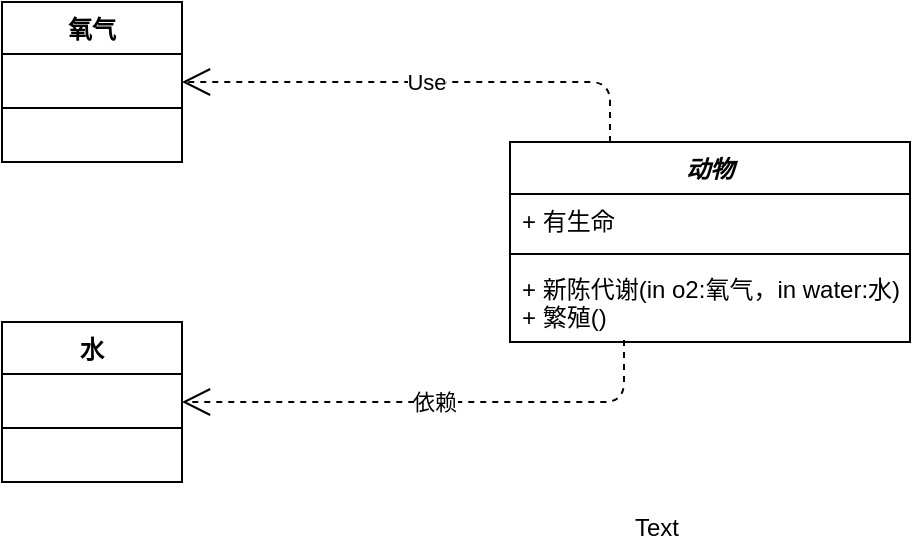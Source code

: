 <mxfile version="12.7.0" type="github">
  <diagram id="C5RBs43oDa-KdzZeNtuy" name="Page-1">
    <mxGraphModel dx="1422" dy="794" grid="1" gridSize="10" guides="1" tooltips="1" connect="1" arrows="1" fold="1" page="1" pageScale="1" pageWidth="1169" pageHeight="1654" math="0" shadow="0">
      <root>
        <mxCell id="WIyWlLk6GJQsqaUBKTNV-0"/>
        <mxCell id="WIyWlLk6GJQsqaUBKTNV-1" parent="WIyWlLk6GJQsqaUBKTNV-0"/>
        <mxCell id="FqXf1TU0Tz_ZIfCKbDEV-4" value="动物" style="swimlane;fontStyle=3;align=center;verticalAlign=top;childLayout=stackLayout;horizontal=1;startSize=26;horizontalStack=0;resizeParent=1;resizeParentMax=0;resizeLast=0;collapsible=1;marginBottom=0;" vertex="1" parent="WIyWlLk6GJQsqaUBKTNV-1">
          <mxGeometry x="484" y="130" width="200" height="100" as="geometry"/>
        </mxCell>
        <mxCell id="FqXf1TU0Tz_ZIfCKbDEV-5" value="+ 有生命" style="text;strokeColor=none;fillColor=none;align=left;verticalAlign=top;spacingLeft=4;spacingRight=4;overflow=hidden;rotatable=0;points=[[0,0.5],[1,0.5]];portConstraint=eastwest;" vertex="1" parent="FqXf1TU0Tz_ZIfCKbDEV-4">
          <mxGeometry y="26" width="200" height="26" as="geometry"/>
        </mxCell>
        <mxCell id="FqXf1TU0Tz_ZIfCKbDEV-6" value="" style="line;strokeWidth=1;fillColor=none;align=left;verticalAlign=middle;spacingTop=-1;spacingLeft=3;spacingRight=3;rotatable=0;labelPosition=right;points=[];portConstraint=eastwest;" vertex="1" parent="FqXf1TU0Tz_ZIfCKbDEV-4">
          <mxGeometry y="52" width="200" height="8" as="geometry"/>
        </mxCell>
        <mxCell id="FqXf1TU0Tz_ZIfCKbDEV-7" value="+ 新陈代谢(in o2:氧气，in water:水)&#xa;+ 繁殖()" style="text;strokeColor=none;fillColor=none;align=left;verticalAlign=top;spacingLeft=4;spacingRight=4;overflow=hidden;rotatable=0;points=[[0,0.5],[1,0.5]];portConstraint=eastwest;" vertex="1" parent="FqXf1TU0Tz_ZIfCKbDEV-4">
          <mxGeometry y="60" width="200" height="40" as="geometry"/>
        </mxCell>
        <mxCell id="FqXf1TU0Tz_ZIfCKbDEV-8" value="氧气" style="swimlane;fontStyle=1;align=center;verticalAlign=top;childLayout=stackLayout;horizontal=1;startSize=26;horizontalStack=0;resizeParent=1;resizeParentMax=0;resizeLast=0;collapsible=1;marginBottom=0;" vertex="1" parent="WIyWlLk6GJQsqaUBKTNV-1">
          <mxGeometry x="230" y="60" width="90" height="80" as="geometry"/>
        </mxCell>
        <mxCell id="FqXf1TU0Tz_ZIfCKbDEV-10" value="" style="line;strokeWidth=1;fillColor=none;align=left;verticalAlign=middle;spacingTop=-1;spacingLeft=3;spacingRight=3;rotatable=0;labelPosition=right;points=[];portConstraint=eastwest;" vertex="1" parent="FqXf1TU0Tz_ZIfCKbDEV-8">
          <mxGeometry y="26" width="90" height="54" as="geometry"/>
        </mxCell>
        <mxCell id="FqXf1TU0Tz_ZIfCKbDEV-12" value="Text" style="text;html=1;align=center;verticalAlign=middle;resizable=0;points=[];autosize=1;" vertex="1" parent="WIyWlLk6GJQsqaUBKTNV-1">
          <mxGeometry x="537" y="313" width="40" height="20" as="geometry"/>
        </mxCell>
        <mxCell id="FqXf1TU0Tz_ZIfCKbDEV-13" value="水" style="swimlane;fontStyle=1;align=center;verticalAlign=top;childLayout=stackLayout;horizontal=1;startSize=26;horizontalStack=0;resizeParent=1;resizeParentMax=0;resizeLast=0;collapsible=1;marginBottom=0;" vertex="1" parent="WIyWlLk6GJQsqaUBKTNV-1">
          <mxGeometry x="230" y="220" width="90" height="80" as="geometry"/>
        </mxCell>
        <mxCell id="FqXf1TU0Tz_ZIfCKbDEV-14" value="" style="line;strokeWidth=1;fillColor=none;align=left;verticalAlign=middle;spacingTop=-1;spacingLeft=3;spacingRight=3;rotatable=0;labelPosition=right;points=[];portConstraint=eastwest;" vertex="1" parent="FqXf1TU0Tz_ZIfCKbDEV-13">
          <mxGeometry y="26" width="90" height="54" as="geometry"/>
        </mxCell>
        <mxCell id="FqXf1TU0Tz_ZIfCKbDEV-15" value="依赖" style="endArrow=open;endSize=12;dashed=1;html=1;exitX=0.285;exitY=0.975;exitDx=0;exitDy=0;exitPerimeter=0;entryX=1;entryY=0.5;entryDx=0;entryDy=0;" edge="1" parent="WIyWlLk6GJQsqaUBKTNV-1" source="FqXf1TU0Tz_ZIfCKbDEV-7" target="FqXf1TU0Tz_ZIfCKbDEV-13">
          <mxGeometry width="160" relative="1" as="geometry">
            <mxPoint x="230" y="350" as="sourcePoint"/>
            <mxPoint x="390" y="350" as="targetPoint"/>
            <Array as="points">
              <mxPoint x="541" y="260"/>
            </Array>
          </mxGeometry>
        </mxCell>
        <mxCell id="FqXf1TU0Tz_ZIfCKbDEV-16" value="Use" style="endArrow=open;endSize=12;dashed=1;html=1;exitX=0.25;exitY=0;exitDx=0;exitDy=0;entryX=1;entryY=0.5;entryDx=0;entryDy=0;" edge="1" parent="WIyWlLk6GJQsqaUBKTNV-1" source="FqXf1TU0Tz_ZIfCKbDEV-4" target="FqXf1TU0Tz_ZIfCKbDEV-8">
          <mxGeometry width="160" relative="1" as="geometry">
            <mxPoint x="510" y="90" as="sourcePoint"/>
            <mxPoint x="350" y="90" as="targetPoint"/>
            <Array as="points">
              <mxPoint x="534" y="100"/>
            </Array>
          </mxGeometry>
        </mxCell>
      </root>
    </mxGraphModel>
  </diagram>
</mxfile>
